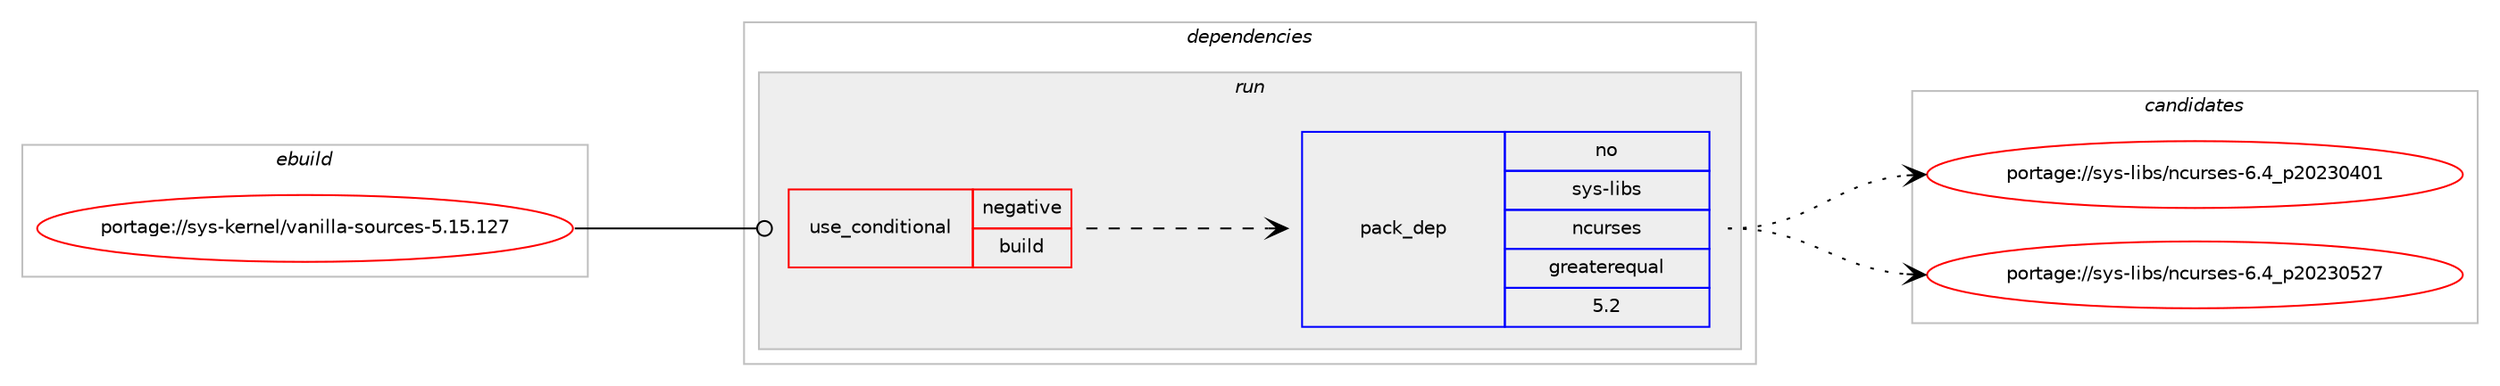 digraph prolog {

# *************
# Graph options
# *************

newrank=true;
concentrate=true;
compound=true;
graph [rankdir=LR,fontname=Helvetica,fontsize=10,ranksep=1.5];#, ranksep=2.5, nodesep=0.2];
edge  [arrowhead=vee];
node  [fontname=Helvetica,fontsize=10];

# **********
# The ebuild
# **********

subgraph cluster_leftcol {
color=gray;
rank=same;
label=<<i>ebuild</i>>;
id [label="portage://sys-kernel/vanilla-sources-5.15.127", color=red, width=4, href="../sys-kernel/vanilla-sources-5.15.127.svg"];
}

# ****************
# The dependencies
# ****************

subgraph cluster_midcol {
color=gray;
label=<<i>dependencies</i>>;
subgraph cluster_compile {
fillcolor="#eeeeee";
style=filled;
label=<<i>compile</i>>;
}
subgraph cluster_compileandrun {
fillcolor="#eeeeee";
style=filled;
label=<<i>compile and run</i>>;
}
subgraph cluster_run {
fillcolor="#eeeeee";
style=filled;
label=<<i>run</i>>;
subgraph cond111 {
dependency239 [label=<<TABLE BORDER="0" CELLBORDER="1" CELLSPACING="0" CELLPADDING="4"><TR><TD ROWSPAN="3" CELLPADDING="10">use_conditional</TD></TR><TR><TD>negative</TD></TR><TR><TD>build</TD></TR></TABLE>>, shape=none, color=red];
# *** BEGIN UNKNOWN DEPENDENCY TYPE (TODO) ***
# dependency239 -> package_dependency(portage://sys-kernel/vanilla-sources-5.15.127,run,no,app-arch,cpio,none,[,,],[],[])
# *** END UNKNOWN DEPENDENCY TYPE (TODO) ***

# *** BEGIN UNKNOWN DEPENDENCY TYPE (TODO) ***
# dependency239 -> package_dependency(portage://sys-kernel/vanilla-sources-5.15.127,run,no,dev-lang,perl,none,[,,],[],[])
# *** END UNKNOWN DEPENDENCY TYPE (TODO) ***

# *** BEGIN UNKNOWN DEPENDENCY TYPE (TODO) ***
# dependency239 -> package_dependency(portage://sys-kernel/vanilla-sources-5.15.127,run,no,sys-devel,bc,none,[,,],[],[])
# *** END UNKNOWN DEPENDENCY TYPE (TODO) ***

# *** BEGIN UNKNOWN DEPENDENCY TYPE (TODO) ***
# dependency239 -> package_dependency(portage://sys-kernel/vanilla-sources-5.15.127,run,no,sys-devel,bison,none,[,,],[],[])
# *** END UNKNOWN DEPENDENCY TYPE (TODO) ***

# *** BEGIN UNKNOWN DEPENDENCY TYPE (TODO) ***
# dependency239 -> package_dependency(portage://sys-kernel/vanilla-sources-5.15.127,run,no,sys-devel,flex,none,[,,],[],[])
# *** END UNKNOWN DEPENDENCY TYPE (TODO) ***

# *** BEGIN UNKNOWN DEPENDENCY TYPE (TODO) ***
# dependency239 -> package_dependency(portage://sys-kernel/vanilla-sources-5.15.127,run,no,sys-devel,make,none,[,,],[],[])
# *** END UNKNOWN DEPENDENCY TYPE (TODO) ***

subgraph pack126 {
dependency240 [label=<<TABLE BORDER="0" CELLBORDER="1" CELLSPACING="0" CELLPADDING="4" WIDTH="220"><TR><TD ROWSPAN="6" CELLPADDING="30">pack_dep</TD></TR><TR><TD WIDTH="110">no</TD></TR><TR><TD>sys-libs</TD></TR><TR><TD>ncurses</TD></TR><TR><TD>greaterequal</TD></TR><TR><TD>5.2</TD></TR></TABLE>>, shape=none, color=blue];
}
dependency239:e -> dependency240:w [weight=20,style="dashed",arrowhead="vee"];
# *** BEGIN UNKNOWN DEPENDENCY TYPE (TODO) ***
# dependency239 -> package_dependency(portage://sys-kernel/vanilla-sources-5.15.127,run,no,virtual,libelf,none,[,,],[],[])
# *** END UNKNOWN DEPENDENCY TYPE (TODO) ***

# *** BEGIN UNKNOWN DEPENDENCY TYPE (TODO) ***
# dependency239 -> package_dependency(portage://sys-kernel/vanilla-sources-5.15.127,run,no,virtual,pkgconfig,none,[,,],[],[])
# *** END UNKNOWN DEPENDENCY TYPE (TODO) ***

}
id:e -> dependency239:w [weight=20,style="solid",arrowhead="odot"];
}
}

# **************
# The candidates
# **************

subgraph cluster_choices {
rank=same;
color=gray;
label=<<i>candidates</i>>;

subgraph choice126 {
color=black;
nodesep=1;
choice1151211154510810598115471109911711411510111545544652951125048505148524849 [label="portage://sys-libs/ncurses-6.4_p20230401", color=red, width=4,href="../sys-libs/ncurses-6.4_p20230401.svg"];
choice1151211154510810598115471109911711411510111545544652951125048505148535055 [label="portage://sys-libs/ncurses-6.4_p20230527", color=red, width=4,href="../sys-libs/ncurses-6.4_p20230527.svg"];
dependency240:e -> choice1151211154510810598115471109911711411510111545544652951125048505148524849:w [style=dotted,weight="100"];
dependency240:e -> choice1151211154510810598115471109911711411510111545544652951125048505148535055:w [style=dotted,weight="100"];
}
}

}
